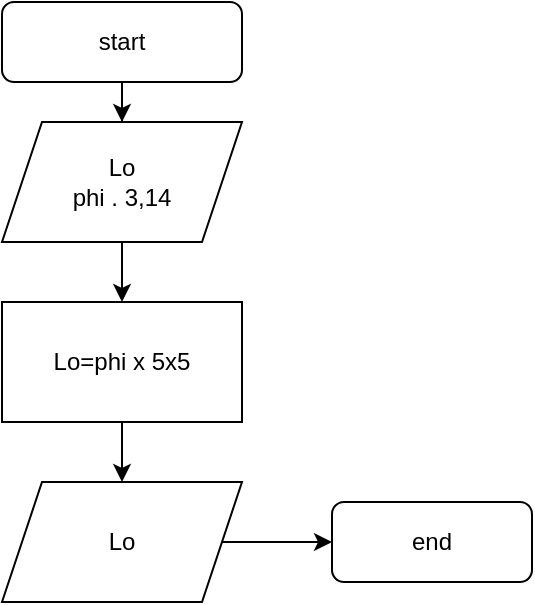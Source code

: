 <mxfile version="22.0.8" type="github">
  <diagram name="Page-1" id="NFhFb0qxwaKYcFCow9vW">
    <mxGraphModel dx="880" dy="442" grid="1" gridSize="10" guides="1" tooltips="1" connect="1" arrows="1" fold="1" page="1" pageScale="1" pageWidth="850" pageHeight="1100" math="0" shadow="0">
      <root>
        <mxCell id="0" />
        <mxCell id="1" parent="0" />
        <mxCell id="9UHauEmzqNi9VSgDyCh7-13" style="edgeStyle=orthogonalEdgeStyle;rounded=0;orthogonalLoop=1;jettySize=auto;html=1;exitX=0.5;exitY=1;exitDx=0;exitDy=0;" edge="1" parent="1" source="9UHauEmzqNi9VSgDyCh7-2" target="9UHauEmzqNi9VSgDyCh7-12">
          <mxGeometry relative="1" as="geometry" />
        </mxCell>
        <mxCell id="9UHauEmzqNi9VSgDyCh7-2" value="start" style="rounded=1;whiteSpace=wrap;html=1;strokeColor=#000000;" vertex="1" parent="1">
          <mxGeometry x="235" y="140" width="120" height="40" as="geometry" />
        </mxCell>
        <mxCell id="9UHauEmzqNi9VSgDyCh7-6" style="edgeStyle=orthogonalEdgeStyle;rounded=0;orthogonalLoop=1;jettySize=auto;html=1;exitX=0.5;exitY=1;exitDx=0;exitDy=0;entryX=0.5;entryY=0;entryDx=0;entryDy=0;" edge="1" parent="1" target="9UHauEmzqNi9VSgDyCh7-5">
          <mxGeometry relative="1" as="geometry">
            <mxPoint x="295" y="260" as="sourcePoint" />
          </mxGeometry>
        </mxCell>
        <mxCell id="9UHauEmzqNi9VSgDyCh7-8" style="edgeStyle=orthogonalEdgeStyle;rounded=0;orthogonalLoop=1;jettySize=auto;html=1;exitX=0.5;exitY=1;exitDx=0;exitDy=0;entryX=0.5;entryY=0;entryDx=0;entryDy=0;" edge="1" parent="1" source="9UHauEmzqNi9VSgDyCh7-5" target="9UHauEmzqNi9VSgDyCh7-7">
          <mxGeometry relative="1" as="geometry" />
        </mxCell>
        <mxCell id="9UHauEmzqNi9VSgDyCh7-5" value="Lo=phi x 5x5" style="rounded=0;whiteSpace=wrap;html=1;" vertex="1" parent="1">
          <mxGeometry x="235" y="290" width="120" height="60" as="geometry" />
        </mxCell>
        <mxCell id="9UHauEmzqNi9VSgDyCh7-10" style="edgeStyle=orthogonalEdgeStyle;rounded=0;orthogonalLoop=1;jettySize=auto;html=1;exitX=1;exitY=0.5;exitDx=0;exitDy=0;entryX=0;entryY=0.5;entryDx=0;entryDy=0;" edge="1" parent="1" source="9UHauEmzqNi9VSgDyCh7-7" target="9UHauEmzqNi9VSgDyCh7-9">
          <mxGeometry relative="1" as="geometry" />
        </mxCell>
        <mxCell id="9UHauEmzqNi9VSgDyCh7-7" value="Lo" style="shape=parallelogram;perimeter=parallelogramPerimeter;whiteSpace=wrap;html=1;fixedSize=1;" vertex="1" parent="1">
          <mxGeometry x="235" y="380" width="120" height="60" as="geometry" />
        </mxCell>
        <mxCell id="9UHauEmzqNi9VSgDyCh7-9" value="end" style="rounded=1;whiteSpace=wrap;html=1;" vertex="1" parent="1">
          <mxGeometry x="400" y="390" width="100" height="40" as="geometry" />
        </mxCell>
        <mxCell id="9UHauEmzqNi9VSgDyCh7-12" value="&lt;div&gt;Lo&lt;/div&gt;&lt;div&gt;phi . 3,14&lt;br&gt;&lt;/div&gt;" style="shape=parallelogram;perimeter=parallelogramPerimeter;whiteSpace=wrap;html=1;fixedSize=1;" vertex="1" parent="1">
          <mxGeometry x="235" y="200" width="120" height="60" as="geometry" />
        </mxCell>
      </root>
    </mxGraphModel>
  </diagram>
</mxfile>

